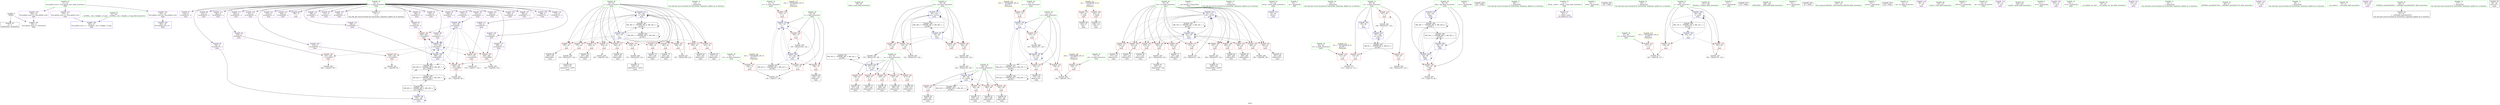 digraph "SVFG" {
	label="SVFG";

	Node0x55f9df7003e0 [shape=record,color=grey,label="{NodeID: 0\nNullPtr}"];
	Node0x55f9df7003e0 -> Node0x55f9df7263c0[style=solid];
	Node0x55f9df7003e0 -> Node0x55f9df72e580[style=solid];
	Node0x55f9df734ac0 [shape=record,color=grey,label="{NodeID: 263\n301 = cmp(300, 96, )\n}"];
	Node0x55f9df72dd00 [shape=record,color=red,label="{NodeID: 180\n297\<--93\n\<--j\nmain\n}"];
	Node0x55f9df72dd00 -> Node0x55f9df727ff0[style=solid];
	Node0x55f9df725100 [shape=record,color=purple,label="{NodeID: 97\n219\<--8\narrayidx43\<--a\nmain\n}"];
	Node0x55f9df700580 [shape=record,color=green,label="{NodeID: 14\n118\<--1\n\<--dummyObj\nCan only get source location for instruction, argument, global var or function.}"];
	Node0x55f9df7289b0 [shape=record,color=blue,label="{NodeID: 194\n79\<--134\nx\<--\nmain\n}"];
	Node0x55f9df7289b0 -> Node0x55f9df72bc80[style=dashed];
	Node0x55f9df7289b0 -> Node0x55f9df72bd50[style=dashed];
	Node0x55f9df7289b0 -> Node0x55f9df72be20[style=dashed];
	Node0x55f9df7289b0 -> Node0x55f9df7289b0[style=dashed];
	Node0x55f9df7289b0 -> Node0x55f9df728cf0[style=dashed];
	Node0x55f9df7289b0 -> Node0x55f9df741eb0[style=dashed];
	Node0x55f9df725c60 [shape=record,color=purple,label="{NodeID: 111\n276\<--8\narrayidx78\<--a\nmain\n}"];
	Node0x55f9df725c60 -> Node0x55f9df72e1e0[style=solid];
	Node0x55f9df724170 [shape=record,color=green,label="{NodeID: 28\n58\<--59\nmain\<--main_field_insensitive\n}"];
	Node0x55f9df7432b0 [shape=record,color=black,label="{NodeID: 291\nMR_30V_2 = PHI(MR_30V_3, MR_30V_1, )\npts\{88 \}\n}"];
	Node0x55f9df7432b0 -> Node0x55f9df729100[style=dashed];
	Node0x55f9df7432b0 -> Node0x55f9df7432b0[style=dashed];
	Node0x55f9df729510 [shape=record,color=blue,label="{NodeID: 208\n251\<--96\narrayidx62\<--\nmain\n}"];
	Node0x55f9df729510 -> Node0x55f9df72dea0[style=dashed];
	Node0x55f9df729510 -> Node0x55f9df72e110[style=dashed];
	Node0x55f9df729510 -> Node0x55f9df72e1e0[style=dashed];
	Node0x55f9df729510 -> Node0x55f9df72e2b0[style=dashed];
	Node0x55f9df729510 -> Node0x55f9df729440[style=dashed];
	Node0x55f9df729510 -> Node0x55f9df7295e0[style=dashed];
	Node0x55f9df729510 -> Node0x55f9df740fb0[style=dashed];
	Node0x55f9df72aff0 [shape=record,color=purple,label="{NodeID: 125\n355\<--31\nllvm.global_ctors_1\<--llvm.global_ctors\nGlob }"];
	Node0x55f9df72aff0 -> Node0x55f9df72e480[style=solid];
	Node0x55f9df724b50 [shape=record,color=green,label="{NodeID: 42\n87\<--88\np\<--p_field_insensitive\nmain\n}"];
	Node0x55f9df724b50 -> Node0x55f9df72c570[style=solid];
	Node0x55f9df724b50 -> Node0x55f9df72c640[style=solid];
	Node0x55f9df724b50 -> Node0x55f9df72c710[style=solid];
	Node0x55f9df724b50 -> Node0x55f9df72c7e0[style=solid];
	Node0x55f9df724b50 -> Node0x55f9df72c8b0[style=solid];
	Node0x55f9df724b50 -> Node0x55f9df729100[style=solid];
	Node0x55f9df72bbb0 [shape=record,color=red,label="{NodeID: 139\n145\<--77\n\<--y2\nmain\n}"];
	Node0x55f9df72bbb0 -> Node0x55f9df7353c0[style=solid];
	Node0x55f9df726790 [shape=record,color=black,label="{NodeID: 56\n100\<--97\ncall\<--\nmain\n}"];
	Node0x55f9df74abf0 [shape=record,color=yellow,style=double,label="{NodeID: 319\n18V_1 = ENCHI(MR_18V_0)\npts\{76 \}\nFun[main]}"];
	Node0x55f9df74abf0 -> Node0x55f9df72bae0[style=dashed];
	Node0x55f9df72c710 [shape=record,color=red,label="{NodeID: 153\n230\<--87\n\<--p\nmain\n}"];
	Node0x55f9df72c710 -> Node0x55f9df727220[style=solid];
	Node0x55f9df7272f0 [shape=record,color=black,label="{NodeID: 70\n234\<--233\nidxprom51\<--\nmain\n}"];
	Node0x55f9df729df0 [shape=record,color=grey,label="{NodeID: 250\n274 = Binary(273, 124, )\n}"];
	Node0x55f9df729df0 -> Node0x55f9df727b10[style=solid];
	Node0x55f9df72d270 [shape=record,color=red,label="{NodeID: 167\n270\<--91\n\<--i23\nmain\n}"];
	Node0x55f9df72d270 -> Node0x55f9df727a40[style=solid];
	Node0x55f9df727e50 [shape=record,color=black,label="{NodeID: 84\n292\<--291\nidxprom88\<--\nmain\n}"];
	Node0x55f9df700d10 [shape=record,color=green,label="{NodeID: 1\n7\<--1\n__dso_handle\<--dummyObj\nGlob }"];
	Node0x55f9df734c40 [shape=record,color=grey,label="{NodeID: 264\n265 = cmp(264, 124, )\n}"];
	Node0x55f9df72ddd0 [shape=record,color=red,label="{NodeID: 181\n306\<--93\n\<--j\nmain\n}"];
	Node0x55f9df72ddd0 -> Node0x55f9df72a270[style=solid];
	Node0x55f9df7251d0 [shape=record,color=purple,label="{NodeID: 98\n223\<--8\narrayidx45\<--a\nmain\n}"];
	Node0x55f9df700650 [shape=record,color=green,label="{NodeID: 15\n119\<--1\n\<--dummyObj\nCan only get source location for instruction, argument, global var or function.}"];
	Node0x55f9df728a80 [shape=record,color=blue,label="{NodeID: 195\n81\<--141\ny\<--\nmain\n}"];
	Node0x55f9df728a80 -> Node0x55f9df72bef0[style=dashed];
	Node0x55f9df728a80 -> Node0x55f9df72bfc0[style=dashed];
	Node0x55f9df728a80 -> Node0x55f9df72c090[style=dashed];
	Node0x55f9df728a80 -> Node0x55f9df728c20[style=dashed];
	Node0x55f9df728a80 -> Node0x55f9df7468b0[style=dashed];
	Node0x55f9df725d30 [shape=record,color=purple,label="{NodeID: 112\n282\<--8\narrayidx82\<--a\nmain\n}"];
	Node0x55f9df724200 [shape=record,color=green,label="{NodeID: 29\n61\<--62\nretval\<--retval_field_insensitive\nmain\n}"];
	Node0x55f9df724200 -> Node0x55f9df72e680[style=solid];
	Node0x55f9df7437b0 [shape=record,color=black,label="{NodeID: 292\nMR_32V_2 = PHI(MR_32V_3, MR_32V_1, )\npts\{90 \}\n}"];
	Node0x55f9df7437b0 -> Node0x55f9df7291d0[style=dashed];
	Node0x55f9df7437b0 -> Node0x55f9df7437b0[style=dashed];
	Node0x55f9df7295e0 [shape=record,color=blue,label="{NodeID: 209\n288\<--124\narrayidx86\<--\nmain\n}"];
	Node0x55f9df7295e0 -> Node0x55f9df72dea0[style=dashed];
	Node0x55f9df7295e0 -> Node0x55f9df72e2b0[style=dashed];
	Node0x55f9df7295e0 -> Node0x55f9df729440[style=dashed];
	Node0x55f9df7295e0 -> Node0x55f9df740fb0[style=dashed];
	Node0x55f9df72b0f0 [shape=record,color=purple,label="{NodeID: 126\n356\<--31\nllvm.global_ctors_2\<--llvm.global_ctors\nGlob }"];
	Node0x55f9df72b0f0 -> Node0x55f9df72e580[style=solid];
	Node0x55f9df724c20 [shape=record,color=green,label="{NodeID: 43\n89\<--90\nq\<--q_field_insensitive\nmain\n}"];
	Node0x55f9df724c20 -> Node0x55f9df72c980[style=solid];
	Node0x55f9df724c20 -> Node0x55f9df72ca50[style=solid];
	Node0x55f9df724c20 -> Node0x55f9df72cb20[style=solid];
	Node0x55f9df724c20 -> Node0x55f9df72cbf0[style=solid];
	Node0x55f9df724c20 -> Node0x55f9df7291d0[style=solid];
	Node0x55f9df72bc80 [shape=record,color=red,label="{NodeID: 140\n137\<--79\n\<--x\nmain\n}"];
	Node0x55f9df72bc80 -> Node0x55f9df735540[style=solid];
	Node0x55f9df726860 [shape=record,color=black,label="{NodeID: 57\n106\<--103\ncall1\<--\nmain\n}"];
	Node0x55f9df74acd0 [shape=record,color=yellow,style=double,label="{NodeID: 320\n20V_1 = ENCHI(MR_20V_0)\npts\{78 \}\nFun[main]}"];
	Node0x55f9df74acd0 -> Node0x55f9df72bbb0[style=dashed];
	Node0x55f9df72c7e0 [shape=record,color=red,label="{NodeID: 154\n254\<--87\n\<--p\nmain\n}"];
	Node0x55f9df72c7e0 -> Node0x55f9df727700[style=solid];
	Node0x55f9df7273c0 [shape=record,color=black,label="{NodeID: 71\n238\<--237\nidxprom54\<--sub53\nmain\n}"];
	Node0x55f9df729f70 [shape=record,color=grey,label="{NodeID: 251\n312 = Binary(311, 124, )\n}"];
	Node0x55f9df729f70 -> Node0x55f9df7307a0[style=solid];
	Node0x55f9df72d340 [shape=record,color=red,label="{NodeID: 168\n283\<--91\n\<--i23\nmain\n}"];
	Node0x55f9df72d340 -> Node0x55f9df727cb0[style=solid];
	Node0x55f9df727f20 [shape=record,color=black,label="{NodeID: 85\n295\<--294\nidxprom90\<--\nmain\n}"];
	Node0x55f9df7002c0 [shape=record,color=green,label="{NodeID: 2\n16\<--1\n.str\<--dummyObj\nGlob }"];
	Node0x55f9df734dc0 [shape=record,color=grey,label="{NodeID: 265\n228 = cmp(227, 96, )\n}"];
	Node0x55f9df72dea0 [shape=record,color=red,label="{NodeID: 182\n206\<--205\n\<--arrayidx35\nmain\n}"];
	Node0x55f9df72dea0 -> Node0x55f9df729440[style=solid];
	Node0x55f9df7252a0 [shape=record,color=purple,label="{NodeID: 99\n226\<--8\narrayidx47\<--a\nmain\n}"];
	Node0x55f9df7252a0 -> Node0x55f9df72df70[style=solid];
	Node0x55f9df700720 [shape=record,color=green,label="{NodeID: 16\n124\<--1\n\<--dummyObj\nCan only get source location for instruction, argument, global var or function.}"];
	Node0x55f9df728b50 [shape=record,color=blue,label="{NodeID: 196\n154\<--124\narrayidx15\<--\nmain\n}"];
	Node0x55f9df728b50 -> Node0x55f9df728b50[style=dashed];
	Node0x55f9df728b50 -> Node0x55f9df746db0[style=dashed];
	Node0x55f9df725e00 [shape=record,color=purple,label="{NodeID: 113\n285\<--8\narrayidx84\<--a\nmain\n}"];
	Node0x55f9df724290 [shape=record,color=green,label="{NodeID: 30\n63\<--64\ncn\<--cn_field_insensitive\nmain\n}"];
	Node0x55f9df724290 -> Node0x55f9df72b390[style=solid];
	Node0x55f9df743cb0 [shape=record,color=black,label="{NodeID: 293\nMR_34V_2 = PHI(MR_34V_3, MR_34V_1, )\npts\{92 \}\n}"];
	Node0x55f9df743cb0 -> Node0x55f9df7292a0[style=dashed];
	Node0x55f9df743cb0 -> Node0x55f9df743cb0[style=dashed];
	Node0x55f9df7296b0 [shape=record,color=blue,label="{NodeID: 210\n83\<--124\nflag\<--\nmain\n}"];
	Node0x55f9df7296b0 -> Node0x55f9df744bb0[style=dashed];
	Node0x55f9df72b1f0 [shape=record,color=red,label="{NodeID: 127\n97\<--20\n\<--stdin\nmain\n}"];
	Node0x55f9df72b1f0 -> Node0x55f9df726790[style=solid];
	Node0x55f9df724cf0 [shape=record,color=green,label="{NodeID: 44\n91\<--92\ni23\<--i23_field_insensitive\nmain\n}"];
	Node0x55f9df724cf0 -> Node0x55f9df72ccc0[style=solid];
	Node0x55f9df724cf0 -> Node0x55f9df72cd90[style=solid];
	Node0x55f9df724cf0 -> Node0x55f9df72ce60[style=solid];
	Node0x55f9df724cf0 -> Node0x55f9df72cf30[style=solid];
	Node0x55f9df724cf0 -> Node0x55f9df72d000[style=solid];
	Node0x55f9df724cf0 -> Node0x55f9df72d0d0[style=solid];
	Node0x55f9df724cf0 -> Node0x55f9df72d1a0[style=solid];
	Node0x55f9df724cf0 -> Node0x55f9df72d270[style=solid];
	Node0x55f9df724cf0 -> Node0x55f9df72d340[style=solid];
	Node0x55f9df724cf0 -> Node0x55f9df72d410[style=solid];
	Node0x55f9df724cf0 -> Node0x55f9df72d4e0[style=solid];
	Node0x55f9df724cf0 -> Node0x55f9df7292a0[style=solid];
	Node0x55f9df724cf0 -> Node0x55f9df7307a0[style=solid];
	Node0x55f9df72bd50 [shape=record,color=red,label="{NodeID: 141\n148\<--79\n\<--x\nmain\n}"];
	Node0x55f9df72bd50 -> Node0x55f9df726930[style=solid];
	Node0x55f9df726930 [shape=record,color=black,label="{NodeID: 58\n149\<--148\nidxprom\<--\nmain\n}"];
	Node0x55f9df72c8b0 [shape=record,color=red,label="{NodeID: 155\n267\<--87\n\<--p\nmain\n}"];
	Node0x55f9df72c8b0 -> Node0x55f9df727970[style=solid];
	Node0x55f9df727490 [shape=record,color=black,label="{NodeID: 72\n244\<--243\nidxprom57\<--\nmain\n}"];
	Node0x55f9df72a0f0 [shape=record,color=grey,label="{NodeID: 252\n258 = Binary(257, 124, )\n}"];
	Node0x55f9df72a0f0 -> Node0x55f9df7277d0[style=solid];
	Node0x55f9df72d410 [shape=record,color=red,label="{NodeID: 169\n294\<--91\n\<--i23\nmain\n}"];
	Node0x55f9df72d410 -> Node0x55f9df727f20[style=solid];
	Node0x55f9df727ff0 [shape=record,color=black,label="{NodeID: 86\n298\<--297\nidxprom92\<--\nmain\n}"];
	Node0x55f9df704480 [shape=record,color=green,label="{NodeID: 3\n18\<--1\n.str.1\<--dummyObj\nGlob }"];
	Node0x55f9df759a20 [shape=record,color=black,label="{NodeID: 349\n323 = PHI()\n}"];
	Node0x55f9df734f40 [shape=record,color=grey,label="{NodeID: 266\n189 = cmp(188, 190, )\n}"];
	Node0x55f9df72df70 [shape=record,color=red,label="{NodeID: 183\n227\<--226\n\<--arrayidx47\nmain\n}"];
	Node0x55f9df72df70 -> Node0x55f9df734dc0[style=solid];
	Node0x55f9df725370 [shape=record,color=purple,label="{NodeID: 100\n232\<--8\narrayidx50\<--a\nmain\n}"];
	Node0x55f9df7007f0 [shape=record,color=green,label="{NodeID: 17\n180\<--1\n\<--dummyObj\nCan only get source location for instruction, argument, global var or function.}"];
	Node0x55f9df728c20 [shape=record,color=blue,label="{NodeID: 197\n81\<--158\ny\<--inc\nmain\n}"];
	Node0x55f9df728c20 -> Node0x55f9df72bef0[style=dashed];
	Node0x55f9df728c20 -> Node0x55f9df72bfc0[style=dashed];
	Node0x55f9df728c20 -> Node0x55f9df72c090[style=dashed];
	Node0x55f9df728c20 -> Node0x55f9df728c20[style=dashed];
	Node0x55f9df728c20 -> Node0x55f9df7468b0[style=dashed];
	Node0x55f9df725ed0 [shape=record,color=purple,label="{NodeID: 114\n288\<--8\narrayidx86\<--a\nmain\n}"];
	Node0x55f9df725ed0 -> Node0x55f9df7295e0[style=solid];
	Node0x55f9df724320 [shape=record,color=green,label="{NodeID: 31\n65\<--66\nci\<--ci_field_insensitive\nmain\n}"];
	Node0x55f9df724320 -> Node0x55f9df72b460[style=solid];
	Node0x55f9df724320 -> Node0x55f9df72b530[style=solid];
	Node0x55f9df724320 -> Node0x55f9df72b600[style=solid];
	Node0x55f9df724320 -> Node0x55f9df728810[style=solid];
	Node0x55f9df724320 -> Node0x55f9df730940[style=solid];
	Node0x55f9df7441b0 [shape=record,color=black,label="{NodeID: 294\nMR_36V_2 = PHI(MR_36V_3, MR_36V_1, )\npts\{94 \}\n}"];
	Node0x55f9df7441b0 -> Node0x55f9df740ab0[style=dashed];
	Node0x55f9df7441b0 -> Node0x55f9df7441b0[style=dashed];
	Node0x55f9df729780 [shape=record,color=blue,label="{NodeID: 211\n93\<--307\nj\<--inc98\nmain\n}"];
	Node0x55f9df729780 -> Node0x55f9df72d5b0[style=dashed];
	Node0x55f9df729780 -> Node0x55f9df72d680[style=dashed];
	Node0x55f9df729780 -> Node0x55f9df72d750[style=dashed];
	Node0x55f9df729780 -> Node0x55f9df72d820[style=dashed];
	Node0x55f9df729780 -> Node0x55f9df72d8f0[style=dashed];
	Node0x55f9df729780 -> Node0x55f9df72d9c0[style=dashed];
	Node0x55f9df729780 -> Node0x55f9df72da90[style=dashed];
	Node0x55f9df729780 -> Node0x55f9df72db60[style=dashed];
	Node0x55f9df729780 -> Node0x55f9df72dc30[style=dashed];
	Node0x55f9df729780 -> Node0x55f9df72dd00[style=dashed];
	Node0x55f9df729780 -> Node0x55f9df72ddd0[style=dashed];
	Node0x55f9df729780 -> Node0x55f9df729780[style=dashed];
	Node0x55f9df729780 -> Node0x55f9df740ab0[style=dashed];
	Node0x55f9df72b2c0 [shape=record,color=red,label="{NodeID: 128\n103\<--25\n\<--stdout\nmain\n}"];
	Node0x55f9df72b2c0 -> Node0x55f9df726860[style=solid];
	Node0x55f9df724dc0 [shape=record,color=green,label="{NodeID: 45\n93\<--94\nj\<--j_field_insensitive\nmain\n}"];
	Node0x55f9df724dc0 -> Node0x55f9df72d5b0[style=solid];
	Node0x55f9df724dc0 -> Node0x55f9df72d680[style=solid];
	Node0x55f9df724dc0 -> Node0x55f9df72d750[style=solid];
	Node0x55f9df724dc0 -> Node0x55f9df72d820[style=solid];
	Node0x55f9df724dc0 -> Node0x55f9df72d8f0[style=solid];
	Node0x55f9df724dc0 -> Node0x55f9df72d9c0[style=solid];
	Node0x55f9df724dc0 -> Node0x55f9df72da90[style=solid];
	Node0x55f9df724dc0 -> Node0x55f9df72db60[style=solid];
	Node0x55f9df724dc0 -> Node0x55f9df72dc30[style=solid];
	Node0x55f9df724dc0 -> Node0x55f9df72dd00[style=solid];
	Node0x55f9df724dc0 -> Node0x55f9df72ddd0[style=solid];
	Node0x55f9df724dc0 -> Node0x55f9df729370[style=solid];
	Node0x55f9df724dc0 -> Node0x55f9df729780[style=solid];
	Node0x55f9df72be20 [shape=record,color=red,label="{NodeID: 142\n162\<--79\n\<--x\nmain\n}"];
	Node0x55f9df72be20 -> Node0x55f9df7344c0[style=solid];
	Node0x55f9df726a00 [shape=record,color=black,label="{NodeID: 59\n153\<--152\nidxprom14\<--\nmain\n}"];
	Node0x55f9df72c980 [shape=record,color=red,label="{NodeID: 156\n207\<--89\n\<--q\nmain\n}"];
	Node0x55f9df72c980 -> Node0x55f9df726d40[style=solid];
	Node0x55f9df727560 [shape=record,color=black,label="{NodeID: 73\n247\<--246\nidxprom59\<--\nmain\n}"];
	Node0x55f9df72a270 [shape=record,color=grey,label="{NodeID: 253\n307 = Binary(306, 124, )\n}"];
	Node0x55f9df72a270 -> Node0x55f9df729780[style=solid];
	Node0x55f9df72d4e0 [shape=record,color=red,label="{NodeID: 170\n311\<--91\n\<--i23\nmain\n}"];
	Node0x55f9df72d4e0 -> Node0x55f9df729f70[style=solid];
	Node0x55f9df7280c0 [shape=record,color=purple,label="{NodeID: 87\n42\<--4\n\<--_ZStL8__ioinit\n__cxx_global_var_init\n}"];
	Node0x55f9df7045d0 [shape=record,color=green,label="{NodeID: 4\n20\<--1\nstdin\<--dummyObj\nGlob }"];
	Node0x55f9df75a5c0 [shape=record,color=black,label="{NodeID: 350\n107 = PHI()\n}"];
	Node0x55f9df7350c0 [shape=record,color=grey,label="{NodeID: 267\n175 = cmp(174, 96, )\n}"];
	Node0x55f9df72e040 [shape=record,color=red,label="{NodeID: 184\n240\<--239\n\<--arrayidx55\nmain\n}"];
	Node0x55f9df72e040 -> Node0x55f9df734940[style=solid];
	Node0x55f9df725440 [shape=record,color=purple,label="{NodeID: 101\n235\<--8\narrayidx52\<--a\nmain\n}"];
	Node0x55f9df704d70 [shape=record,color=green,label="{NodeID: 18\n190\<--1\n\<--dummyObj\nCan only get source location for instruction, argument, global var or function.}"];
	Node0x55f9df728cf0 [shape=record,color=blue,label="{NodeID: 198\n79\<--163\nx\<--inc17\nmain\n}"];
	Node0x55f9df728cf0 -> Node0x55f9df72bc80[style=dashed];
	Node0x55f9df728cf0 -> Node0x55f9df72bd50[style=dashed];
	Node0x55f9df728cf0 -> Node0x55f9df72be20[style=dashed];
	Node0x55f9df728cf0 -> Node0x55f9df7289b0[style=dashed];
	Node0x55f9df728cf0 -> Node0x55f9df728cf0[style=dashed];
	Node0x55f9df728cf0 -> Node0x55f9df741eb0[style=dashed];
	Node0x55f9df725fa0 [shape=record,color=purple,label="{NodeID: 115\n293\<--8\narrayidx89\<--a\nmain\n}"];
	Node0x55f9df7243b0 [shape=record,color=green,label="{NodeID: 32\n67\<--68\nm\<--m_field_insensitive\nmain\n}"];
	Node0x55f9df7243b0 -> Node0x55f9df72b6d0[style=solid];
	Node0x55f9df7446b0 [shape=record,color=black,label="{NodeID: 295\nMR_38V_2 = PHI(MR_38V_7, MR_38V_1, )\npts\{110000 \}\n}"];
	Node0x55f9df7446b0 -> Node0x55f9df740fb0[style=dashed];
	Node0x55f9df7446b0 -> Node0x55f9df7446b0[style=dashed];
	Node0x55f9df7446b0 -> Node0x55f9df746db0[style=dashed];
	Node0x55f9df7307a0 [shape=record,color=blue,label="{NodeID: 212\n91\<--312\ni23\<--inc101\nmain\n}"];
	Node0x55f9df7307a0 -> Node0x55f9df72ccc0[style=dashed];
	Node0x55f9df7307a0 -> Node0x55f9df72cd90[style=dashed];
	Node0x55f9df7307a0 -> Node0x55f9df72ce60[style=dashed];
	Node0x55f9df7307a0 -> Node0x55f9df72cf30[style=dashed];
	Node0x55f9df7307a0 -> Node0x55f9df72d000[style=dashed];
	Node0x55f9df7307a0 -> Node0x55f9df72d0d0[style=dashed];
	Node0x55f9df7307a0 -> Node0x55f9df72d1a0[style=dashed];
	Node0x55f9df7307a0 -> Node0x55f9df72d270[style=dashed];
	Node0x55f9df7307a0 -> Node0x55f9df72d340[style=dashed];
	Node0x55f9df7307a0 -> Node0x55f9df72d410[style=dashed];
	Node0x55f9df7307a0 -> Node0x55f9df72d4e0[style=dashed];
	Node0x55f9df7307a0 -> Node0x55f9df7292a0[style=dashed];
	Node0x55f9df7307a0 -> Node0x55f9df7307a0[style=dashed];
	Node0x55f9df7307a0 -> Node0x55f9df743cb0[style=dashed];
	Node0x55f9df72b390 [shape=record,color=red,label="{NodeID: 129\n113\<--63\n\<--cn\nmain\n}"];
	Node0x55f9df72b390 -> Node0x55f9df735840[style=solid];
	Node0x55f9df724e90 [shape=record,color=green,label="{NodeID: 46\n101\<--102\nfreopen\<--freopen_field_insensitive\n}"];
	Node0x55f9df72bef0 [shape=record,color=red,label="{NodeID: 143\n144\<--81\n\<--y\nmain\n}"];
	Node0x55f9df72bef0 -> Node0x55f9df7353c0[style=solid];
	Node0x55f9df726ad0 [shape=record,color=black,label="{NodeID: 60\n198\<--197\nidxprom30\<--\nmain\n}"];
	Node0x55f9df72ca50 [shape=record,color=red,label="{NodeID: 157\n243\<--89\n\<--q\nmain\n}"];
	Node0x55f9df72ca50 -> Node0x55f9df727490[style=solid];
	Node0x55f9df727630 [shape=record,color=black,label="{NodeID: 74\n250\<--249\nidxprom61\<--\nmain\n}"];
	Node0x55f9df72a3f0 [shape=record,color=grey,label="{NodeID: 254\n221 = Binary(220, 124, )\n}"];
	Node0x55f9df72a3f0 -> Node0x55f9df727080[style=solid];
	Node0x55f9df72d5b0 [shape=record,color=red,label="{NodeID: 171\n194\<--93\n\<--j\nmain\n}"];
	Node0x55f9df72d5b0 -> Node0x55f9df735240[style=solid];
	Node0x55f9df728190 [shape=record,color=purple,label="{NodeID: 88\n150\<--8\n\<--a\nmain\n}"];
	Node0x55f9df704660 [shape=record,color=green,label="{NodeID: 5\n21\<--1\n.str.2\<--dummyObj\nGlob }"];
	Node0x55f9df75a6c0 [shape=record,color=black,label="{NodeID: 351\n131 = PHI()\n}"];
	Node0x55f9df735240 [shape=record,color=grey,label="{NodeID: 268\n195 = cmp(194, 190, )\n}"];
	Node0x55f9df72e110 [shape=record,color=red,label="{NodeID: 185\n264\<--263\n\<--arrayidx69\nmain\n}"];
	Node0x55f9df72e110 -> Node0x55f9df734c40[style=solid];
	Node0x55f9df725510 [shape=record,color=purple,label="{NodeID: 102\n239\<--8\narrayidx55\<--a\nmain\n}"];
	Node0x55f9df725510 -> Node0x55f9df72e040[style=solid];
	Node0x55f9df704e40 [shape=record,color=green,label="{NodeID: 19\n4\<--6\n_ZStL8__ioinit\<--_ZStL8__ioinit_field_insensitive\nGlob }"];
	Node0x55f9df704e40 -> Node0x55f9df7280c0[style=solid];
	Node0x55f9df728dc0 [shape=record,color=blue,label="{NodeID: 199\n69\<--168\ni\<--inc20\nmain\n}"];
	Node0x55f9df728dc0 -> Node0x55f9df72b7a0[style=dashed];
	Node0x55f9df728dc0 -> Node0x55f9df72b870[style=dashed];
	Node0x55f9df728dc0 -> Node0x55f9df728dc0[style=dashed];
	Node0x55f9df728dc0 -> Node0x55f9df7419b0[style=dashed];
	Node0x55f9df72a870 [shape=record,color=purple,label="{NodeID: 116\n296\<--8\narrayidx91\<--a\nmain\n}"];
	Node0x55f9df724440 [shape=record,color=green,label="{NodeID: 33\n69\<--70\ni\<--i_field_insensitive\nmain\n}"];
	Node0x55f9df724440 -> Node0x55f9df72b7a0[style=solid];
	Node0x55f9df724440 -> Node0x55f9df72b870[style=solid];
	Node0x55f9df724440 -> Node0x55f9df7288e0[style=solid];
	Node0x55f9df724440 -> Node0x55f9df728dc0[style=solid];
	Node0x55f9df744bb0 [shape=record,color=black,label="{NodeID: 296\nMR_26V_7 = PHI(MR_26V_9, MR_26V_6, )\npts\{84 \}\n}"];
	Node0x55f9df744bb0 -> Node0x55f9df72c160[style=dashed];
	Node0x55f9df744bb0 -> Node0x55f9df729030[style=dashed];
	Node0x55f9df744bb0 -> Node0x55f9df7296b0[style=dashed];
	Node0x55f9df744bb0 -> Node0x55f9df7428b0[style=dashed];
	Node0x55f9df744bb0 -> Node0x55f9df744bb0[style=dashed];
	Node0x55f9df730870 [shape=record,color=blue,label="{NodeID: 213\n85\<--316\nans\<--inc103\nmain\n}"];
	Node0x55f9df730870 -> Node0x55f9df72c230[style=dashed];
	Node0x55f9df730870 -> Node0x55f9df72c300[style=dashed];
	Node0x55f9df730870 -> Node0x55f9df72c3d0[style=dashed];
	Node0x55f9df730870 -> Node0x55f9df72c4a0[style=dashed];
	Node0x55f9df730870 -> Node0x55f9df730870[style=dashed];
	Node0x55f9df730870 -> Node0x55f9df742db0[style=dashed];
	Node0x55f9df72b460 [shape=record,color=red,label="{NodeID: 130\n112\<--65\n\<--ci\nmain\n}"];
	Node0x55f9df72b460 -> Node0x55f9df735840[style=solid];
	Node0x55f9df724f60 [shape=record,color=green,label="{NodeID: 47\n108\<--109\n_ZNSirsERi\<--_ZNSirsERi_field_insensitive\n}"];
	Node0x55f9df72bfc0 [shape=record,color=red,label="{NodeID: 144\n152\<--81\n\<--y\nmain\n}"];
	Node0x55f9df72bfc0 -> Node0x55f9df726a00[style=solid];
	Node0x55f9df726ba0 [shape=record,color=black,label="{NodeID: 61\n201\<--200\nidxprom32\<--\nmain\n}"];
	Node0x55f9df72cb20 [shape=record,color=red,label="{NodeID: 158\n280\<--89\n\<--q\nmain\n}"];
	Node0x55f9df72cb20 -> Node0x55f9df727be0[style=solid];
	Node0x55f9df727700 [shape=record,color=black,label="{NodeID: 75\n255\<--254\nidxprom63\<--\nmain\n}"];
	Node0x55f9df72a570 [shape=record,color=grey,label="{NodeID: 255\n179 = Binary(178, 180, )\n}"];
	Node0x55f9df72a570 -> Node0x55f9df729100[style=solid];
	Node0x55f9df72d680 [shape=record,color=red,label="{NodeID: 172\n203\<--93\n\<--j\nmain\n}"];
	Node0x55f9df72d680 -> Node0x55f9df726c70[style=solid];
	Node0x55f9df728260 [shape=record,color=purple,label="{NodeID: 89\n151\<--8\narrayidx\<--a\nmain\n}"];
	Node0x55f9df704240 [shape=record,color=green,label="{NodeID: 6\n23\<--1\n.str.3\<--dummyObj\nGlob }"];
	Node0x55f9df75a7c0 [shape=record,color=black,label="{NodeID: 352\n43 = PHI()\n}"];
	Node0x55f9df7353c0 [shape=record,color=grey,label="{NodeID: 269\n146 = cmp(144, 145, )\n}"];
	Node0x55f9df72e1e0 [shape=record,color=red,label="{NodeID: 186\n277\<--276\n\<--arrayidx78\nmain\n}"];
	Node0x55f9df72e1e0 -> Node0x55f9df7356c0[style=solid];
	Node0x55f9df7255e0 [shape=record,color=purple,label="{NodeID: 103\n245\<--8\narrayidx58\<--a\nmain\n}"];
	Node0x55f9df704f10 [shape=record,color=green,label="{NodeID: 20\n8\<--11\na\<--a_field_insensitive\nGlob }"];
	Node0x55f9df704f10 -> Node0x55f9df7264c0[style=solid];
	Node0x55f9df704f10 -> Node0x55f9df728190[style=solid];
	Node0x55f9df704f10 -> Node0x55f9df728260[style=solid];
	Node0x55f9df704f10 -> Node0x55f9df728330[style=solid];
	Node0x55f9df704f10 -> Node0x55f9df728400[style=solid];
	Node0x55f9df704f10 -> Node0x55f9df7284d0[style=solid];
	Node0x55f9df704f10 -> Node0x55f9df7285a0[style=solid];
	Node0x55f9df704f10 -> Node0x55f9df728670[style=solid];
	Node0x55f9df704f10 -> Node0x55f9df728740[style=solid];
	Node0x55f9df704f10 -> Node0x55f9df725030[style=solid];
	Node0x55f9df704f10 -> Node0x55f9df725100[style=solid];
	Node0x55f9df704f10 -> Node0x55f9df7251d0[style=solid];
	Node0x55f9df704f10 -> Node0x55f9df7252a0[style=solid];
	Node0x55f9df704f10 -> Node0x55f9df725370[style=solid];
	Node0x55f9df704f10 -> Node0x55f9df725440[style=solid];
	Node0x55f9df704f10 -> Node0x55f9df725510[style=solid];
	Node0x55f9df704f10 -> Node0x55f9df7255e0[style=solid];
	Node0x55f9df704f10 -> Node0x55f9df7256b0[style=solid];
	Node0x55f9df704f10 -> Node0x55f9df725780[style=solid];
	Node0x55f9df704f10 -> Node0x55f9df725850[style=solid];
	Node0x55f9df704f10 -> Node0x55f9df725920[style=solid];
	Node0x55f9df704f10 -> Node0x55f9df7259f0[style=solid];
	Node0x55f9df704f10 -> Node0x55f9df725ac0[style=solid];
	Node0x55f9df704f10 -> Node0x55f9df725b90[style=solid];
	Node0x55f9df704f10 -> Node0x55f9df725c60[style=solid];
	Node0x55f9df704f10 -> Node0x55f9df725d30[style=solid];
	Node0x55f9df704f10 -> Node0x55f9df725e00[style=solid];
	Node0x55f9df704f10 -> Node0x55f9df725ed0[style=solid];
	Node0x55f9df704f10 -> Node0x55f9df725fa0[style=solid];
	Node0x55f9df704f10 -> Node0x55f9df72a870[style=solid];
	Node0x55f9df704f10 -> Node0x55f9df72a940[style=solid];
	Node0x55f9df740ab0 [shape=record,color=black,label="{NodeID: 283\nMR_36V_4 = PHI(MR_36V_6, MR_36V_3, )\npts\{94 \}\n}"];
	Node0x55f9df740ab0 -> Node0x55f9df729370[style=dashed];
	Node0x55f9df740ab0 -> Node0x55f9df740ab0[style=dashed];
	Node0x55f9df740ab0 -> Node0x55f9df7441b0[style=dashed];
	Node0x55f9df728e90 [shape=record,color=blue,label="{NodeID: 200\n83\<--124\nflag\<--\nmain\n}"];
	Node0x55f9df728e90 -> Node0x55f9df72c160[style=dashed];
	Node0x55f9df728e90 -> Node0x55f9df729030[style=dashed];
	Node0x55f9df728e90 -> Node0x55f9df7428b0[style=dashed];
	Node0x55f9df72a940 [shape=record,color=purple,label="{NodeID: 117\n299\<--8\narrayidx93\<--a\nmain\n}"];
	Node0x55f9df72a940 -> Node0x55f9df72e2b0[style=solid];
	Node0x55f9df7244d0 [shape=record,color=green,label="{NodeID: 34\n71\<--72\nx1\<--x1_field_insensitive\nmain\n}"];
	Node0x55f9df7244d0 -> Node0x55f9df72b940[style=solid];
	Node0x55f9df730940 [shape=record,color=blue,label="{NodeID: 214\n65\<--328\nci\<--inc107\nmain\n}"];
	Node0x55f9df730940 -> Node0x55f9df7414b0[style=dashed];
	Node0x55f9df72b530 [shape=record,color=red,label="{NodeID: 131\n319\<--65\n\<--ci\nmain\n}"];
	Node0x55f9df72b530 -> Node0x55f9df72a6f0[style=solid];
	Node0x55f9df726050 [shape=record,color=green,label="{NodeID: 48\n120\<--121\nllvm.memset.p0i8.i64\<--llvm.memset.p0i8.i64_field_insensitive\n}"];
	Node0x55f9df749ab0 [shape=record,color=yellow,style=double,label="{NodeID: 311\n2V_1 = ENCHI(MR_2V_0)\npts\{1 \}\nFun[main]}"];
	Node0x55f9df749ab0 -> Node0x55f9df72b1f0[style=dashed];
	Node0x55f9df749ab0 -> Node0x55f9df72b2c0[style=dashed];
	Node0x55f9df72c090 [shape=record,color=red,label="{NodeID: 145\n157\<--81\n\<--y\nmain\n}"];
	Node0x55f9df72c090 -> Node0x55f9df734640[style=solid];
	Node0x55f9df726c70 [shape=record,color=black,label="{NodeID: 62\n204\<--203\nidxprom34\<--\nmain\n}"];
	Node0x55f9df72cbf0 [shape=record,color=red,label="{NodeID: 159\n291\<--89\n\<--q\nmain\n}"];
	Node0x55f9df72cbf0 -> Node0x55f9df727e50[style=solid];
	Node0x55f9df7277d0 [shape=record,color=black,label="{NodeID: 76\n259\<--258\nidxprom66\<--sub65\nmain\n}"];
	Node0x55f9df72a6f0 [shape=record,color=grey,label="{NodeID: 256\n320 = Binary(319, 124, )\n}"];
	Node0x55f9df72d750 [shape=record,color=red,label="{NodeID: 173\n213\<--93\n\<--j\nmain\n}"];
	Node0x55f9df72d750 -> Node0x55f9df726ee0[style=solid];
	Node0x55f9df728330 [shape=record,color=purple,label="{NodeID: 90\n154\<--8\narrayidx15\<--a\nmain\n}"];
	Node0x55f9df728330 -> Node0x55f9df728b50[style=solid];
	Node0x55f9df7042d0 [shape=record,color=green,label="{NodeID: 7\n25\<--1\nstdout\<--dummyObj\nGlob }"];
	Node0x55f9df75a8c0 [shape=record,color=black,label="{NodeID: 353\n122 = PHI()\n}"];
	Node0x55f9df735540 [shape=record,color=grey,label="{NodeID: 270\n139 = cmp(137, 138, )\n}"];
	Node0x55f9df72e2b0 [shape=record,color=red,label="{NodeID: 187\n300\<--299\n\<--arrayidx93\nmain\n}"];
	Node0x55f9df72e2b0 -> Node0x55f9df734ac0[style=solid];
	Node0x55f9df7256b0 [shape=record,color=purple,label="{NodeID: 104\n248\<--8\narrayidx60\<--a\nmain\n}"];
	Node0x55f9df704fe0 [shape=record,color=green,label="{NodeID: 21\n12\<--13\ndx\<--dx_field_insensitive\nGlob }"];
	Node0x55f9df740fb0 [shape=record,color=black,label="{NodeID: 284\nMR_38V_8 = PHI(MR_38V_9, MR_38V_7, )\npts\{110000 \}\n}"];
	Node0x55f9df740fb0 -> Node0x55f9df72dea0[style=dashed];
	Node0x55f9df740fb0 -> Node0x55f9df729440[style=dashed];
	Node0x55f9df740fb0 -> Node0x55f9df740fb0[style=dashed];
	Node0x55f9df740fb0 -> Node0x55f9df7446b0[style=dashed];
	Node0x55f9df728f60 [shape=record,color=blue,label="{NodeID: 201\n85\<--96\nans\<--\nmain\n}"];
	Node0x55f9df728f60 -> Node0x55f9df72c230[style=dashed];
	Node0x55f9df728f60 -> Node0x55f9df72c300[style=dashed];
	Node0x55f9df728f60 -> Node0x55f9df72c3d0[style=dashed];
	Node0x55f9df728f60 -> Node0x55f9df72c4a0[style=dashed];
	Node0x55f9df728f60 -> Node0x55f9df730870[style=dashed];
	Node0x55f9df728f60 -> Node0x55f9df742db0[style=dashed];
	Node0x55f9df72aa10 [shape=record,color=purple,label="{NodeID: 118\n98\<--16\n\<--.str\nmain\n}"];
	Node0x55f9df7245a0 [shape=record,color=green,label="{NodeID: 35\n73\<--74\nx2\<--x2_field_insensitive\nmain\n}"];
	Node0x55f9df7245a0 -> Node0x55f9df72ba10[style=solid];
	Node0x55f9df72b600 [shape=record,color=red,label="{NodeID: 132\n327\<--65\n\<--ci\nmain\n}"];
	Node0x55f9df72b600 -> Node0x55f9df7347c0[style=solid];
	Node0x55f9df726120 [shape=record,color=green,label="{NodeID: 49\n132\<--133\nscanf\<--scanf_field_insensitive\n}"];
	Node0x55f9df72c160 [shape=record,color=red,label="{NodeID: 146\n174\<--83\n\<--flag\nmain\n}"];
	Node0x55f9df72c160 -> Node0x55f9df7350c0[style=solid];
	Node0x55f9df726d40 [shape=record,color=black,label="{NodeID: 63\n208\<--207\nidxprom36\<--\nmain\n}"];
	Node0x55f9df72ccc0 [shape=record,color=red,label="{NodeID: 160\n188\<--91\n\<--i23\nmain\n}"];
	Node0x55f9df72ccc0 -> Node0x55f9df734f40[style=solid];
	Node0x55f9df7278a0 [shape=record,color=black,label="{NodeID: 77\n262\<--261\nidxprom68\<--\nmain\n}"];
	Node0x55f9df7341c0 [shape=record,color=grey,label="{NodeID: 257\n184 = Binary(183, 180, )\n}"];
	Node0x55f9df7341c0 -> Node0x55f9df7291d0[style=solid];
	Node0x55f9df72d820 [shape=record,color=red,label="{NodeID: 174\n224\<--93\n\<--j\nmain\n}"];
	Node0x55f9df72d820 -> Node0x55f9df727150[style=solid];
	Node0x55f9df728400 [shape=record,color=purple,label="{NodeID: 91\n199\<--8\narrayidx31\<--a\nmain\n}"];
	Node0x55f9df7047b0 [shape=record,color=green,label="{NodeID: 8\n26\<--1\n_ZSt3cin\<--dummyObj\nGlob }"];
	Node0x55f9df7356c0 [shape=record,color=grey,label="{NodeID: 271\n278 = cmp(277, 124, )\n}"];
	Node0x55f9df72e380 [shape=record,color=blue,label="{NodeID: 188\n354\<--32\nllvm.global_ctors_0\<--\nGlob }"];
	Node0x55f9df725780 [shape=record,color=purple,label="{NodeID: 105\n251\<--8\narrayidx62\<--a\nmain\n}"];
	Node0x55f9df725780 -> Node0x55f9df729510[style=solid];
	Node0x55f9df7050b0 [shape=record,color=green,label="{NodeID: 22\n14\<--15\ndy\<--dy_field_insensitive\nGlob }"];
	Node0x55f9df7414b0 [shape=record,color=black,label="{NodeID: 285\nMR_8V_3 = PHI(MR_8V_4, MR_8V_2, )\npts\{66 \}\n}"];
	Node0x55f9df7414b0 -> Node0x55f9df72b460[style=dashed];
	Node0x55f9df7414b0 -> Node0x55f9df72b530[style=dashed];
	Node0x55f9df7414b0 -> Node0x55f9df72b600[style=dashed];
	Node0x55f9df7414b0 -> Node0x55f9df730940[style=dashed];
	Node0x55f9df729030 [shape=record,color=blue,label="{NodeID: 202\n83\<--96\nflag\<--\nmain\n}"];
	Node0x55f9df729030 -> Node0x55f9df72c160[style=dashed];
	Node0x55f9df729030 -> Node0x55f9df729030[style=dashed];
	Node0x55f9df729030 -> Node0x55f9df7428b0[style=dashed];
	Node0x55f9df729030 -> Node0x55f9df744bb0[style=dashed];
	Node0x55f9df72aae0 [shape=record,color=purple,label="{NodeID: 119\n99\<--18\n\<--.str.1\nmain\n}"];
	Node0x55f9df724670 [shape=record,color=green,label="{NodeID: 36\n75\<--76\ny1\<--y1_field_insensitive\nmain\n}"];
	Node0x55f9df724670 -> Node0x55f9df72bae0[style=solid];
	Node0x55f9df72b6d0 [shape=record,color=red,label="{NodeID: 133\n127\<--67\n\<--m\nmain\n}"];
	Node0x55f9df72b6d0 -> Node0x55f9df7359c0[style=solid];
	Node0x55f9df7261f0 [shape=record,color=green,label="{NodeID: 50\n324\<--325\nprintf\<--printf_field_insensitive\n}"];
	Node0x55f9df74a6b0 [shape=record,color=yellow,style=double,label="{NodeID: 313\n6V_1 = ENCHI(MR_6V_0)\npts\{64 \}\nFun[main]}"];
	Node0x55f9df74a6b0 -> Node0x55f9df72b390[style=dashed];
	Node0x55f9df72c230 [shape=record,color=red,label="{NodeID: 147\n178\<--85\n\<--ans\nmain\n}"];
	Node0x55f9df72c230 -> Node0x55f9df72a570[style=solid];
	Node0x55f9df726e10 [shape=record,color=black,label="{NodeID: 64\n211\<--210\nidxprom38\<--\nmain\n}"];
	Node0x55f9df72cd90 [shape=record,color=red,label="{NodeID: 161\n200\<--91\n\<--i23\nmain\n}"];
	Node0x55f9df72cd90 -> Node0x55f9df726ba0[style=solid];
	Node0x55f9df727970 [shape=record,color=black,label="{NodeID: 78\n268\<--267\nidxprom72\<--\nmain\n}"];
	Node0x55f9df734340 [shape=record,color=grey,label="{NodeID: 258\n183 = Binary(182, 124, )\n}"];
	Node0x55f9df734340 -> Node0x55f9df7341c0[style=solid];
	Node0x55f9df72d8f0 [shape=record,color=red,label="{NodeID: 175\n236\<--93\n\<--j\nmain\n}"];
	Node0x55f9df72d8f0 -> Node0x55f9df729af0[style=solid];
	Node0x55f9df7284d0 [shape=record,color=purple,label="{NodeID: 92\n202\<--8\narrayidx33\<--a\nmain\n}"];
	Node0x55f9df704840 [shape=record,color=green,label="{NodeID: 9\n27\<--1\n.str.4\<--dummyObj\nGlob }"];
	Node0x55f9df735840 [shape=record,color=grey,label="{NodeID: 272\n114 = cmp(112, 113, )\n}"];
	Node0x55f9df72e480 [shape=record,color=blue,label="{NodeID: 189\n355\<--33\nllvm.global_ctors_1\<--_GLOBAL__sub_I_TangKy_2_0.cpp\nGlob }"];
	Node0x55f9df725850 [shape=record,color=purple,label="{NodeID: 106\n256\<--8\narrayidx64\<--a\nmain\n}"];
	Node0x55f9df705180 [shape=record,color=green,label="{NodeID: 23\n31\<--35\nllvm.global_ctors\<--llvm.global_ctors_field_insensitive\nGlob }"];
	Node0x55f9df705180 -> Node0x55f9df72aef0[style=solid];
	Node0x55f9df705180 -> Node0x55f9df72aff0[style=solid];
	Node0x55f9df705180 -> Node0x55f9df72b0f0[style=solid];
	Node0x55f9df7419b0 [shape=record,color=black,label="{NodeID: 286\nMR_12V_2 = PHI(MR_12V_4, MR_12V_1, )\npts\{70 \}\n}"];
	Node0x55f9df7419b0 -> Node0x55f9df7288e0[style=dashed];
	Node0x55f9df729100 [shape=record,color=blue,label="{NodeID: 203\n87\<--179\np\<--rem\nmain\n}"];
	Node0x55f9df729100 -> Node0x55f9df72c570[style=dashed];
	Node0x55f9df729100 -> Node0x55f9df72c640[style=dashed];
	Node0x55f9df729100 -> Node0x55f9df72c710[style=dashed];
	Node0x55f9df729100 -> Node0x55f9df72c7e0[style=dashed];
	Node0x55f9df729100 -> Node0x55f9df72c8b0[style=dashed];
	Node0x55f9df729100 -> Node0x55f9df729100[style=dashed];
	Node0x55f9df729100 -> Node0x55f9df7432b0[style=dashed];
	Node0x55f9df72abb0 [shape=record,color=purple,label="{NodeID: 120\n104\<--21\n\<--.str.2\nmain\n}"];
	Node0x55f9df724740 [shape=record,color=green,label="{NodeID: 37\n77\<--78\ny2\<--y2_field_insensitive\nmain\n}"];
	Node0x55f9df724740 -> Node0x55f9df72bbb0[style=solid];
	Node0x55f9df72b7a0 [shape=record,color=red,label="{NodeID: 134\n126\<--69\n\<--i\nmain\n}"];
	Node0x55f9df72b7a0 -> Node0x55f9df7359c0[style=solid];
	Node0x55f9df7262c0 [shape=record,color=green,label="{NodeID: 51\n33\<--350\n_GLOBAL__sub_I_TangKy_2_0.cpp\<--_GLOBAL__sub_I_TangKy_2_0.cpp_field_insensitive\n}"];
	Node0x55f9df7262c0 -> Node0x55f9df72e480[style=solid];
	Node0x55f9df72c300 [shape=record,color=red,label="{NodeID: 148\n182\<--85\n\<--ans\nmain\n}"];
	Node0x55f9df72c300 -> Node0x55f9df734340[style=solid];
	Node0x55f9df726ee0 [shape=record,color=black,label="{NodeID: 65\n214\<--213\nidxprom40\<--\nmain\n}"];
	Node0x55f9df72ce60 [shape=record,color=red,label="{NodeID: 162\n210\<--91\n\<--i23\nmain\n}"];
	Node0x55f9df72ce60 -> Node0x55f9df726e10[style=solid];
	Node0x55f9df727a40 [shape=record,color=black,label="{NodeID: 79\n271\<--270\nidxprom74\<--\nmain\n}"];
	Node0x55f9df7344c0 [shape=record,color=grey,label="{NodeID: 259\n163 = Binary(162, 124, )\n}"];
	Node0x55f9df7344c0 -> Node0x55f9df728cf0[style=solid];
	Node0x55f9df72d9c0 [shape=record,color=red,label="{NodeID: 176\n249\<--93\n\<--j\nmain\n}"];
	Node0x55f9df72d9c0 -> Node0x55f9df727630[style=solid];
	Node0x55f9df7285a0 [shape=record,color=purple,label="{NodeID: 93\n205\<--8\narrayidx35\<--a\nmain\n}"];
	Node0x55f9df7285a0 -> Node0x55f9df72dea0[style=solid];
	Node0x55f9df705d00 [shape=record,color=green,label="{NodeID: 10\n29\<--1\n.str.5\<--dummyObj\nGlob }"];
	Node0x55f9df7359c0 [shape=record,color=grey,label="{NodeID: 273\n128 = cmp(126, 127, )\n}"];
	Node0x55f9df72e580 [shape=record,color=blue, style = dotted,label="{NodeID: 190\n356\<--3\nllvm.global_ctors_2\<--dummyVal\nGlob }"];
	Node0x55f9df725920 [shape=record,color=purple,label="{NodeID: 107\n260\<--8\narrayidx67\<--a\nmain\n}"];
	Node0x55f9df705250 [shape=record,color=green,label="{NodeID: 24\n36\<--37\n__cxx_global_var_init\<--__cxx_global_var_init_field_insensitive\n}"];
	Node0x55f9df741eb0 [shape=record,color=black,label="{NodeID: 287\nMR_22V_2 = PHI(MR_22V_3, MR_22V_1, )\npts\{80 \}\n}"];
	Node0x55f9df741eb0 -> Node0x55f9df7289b0[style=dashed];
	Node0x55f9df741eb0 -> Node0x55f9df741eb0[style=dashed];
	Node0x55f9df7291d0 [shape=record,color=blue,label="{NodeID: 204\n89\<--184\nq\<--rem22\nmain\n}"];
	Node0x55f9df7291d0 -> Node0x55f9df72c980[style=dashed];
	Node0x55f9df7291d0 -> Node0x55f9df72ca50[style=dashed];
	Node0x55f9df7291d0 -> Node0x55f9df72cb20[style=dashed];
	Node0x55f9df7291d0 -> Node0x55f9df72cbf0[style=dashed];
	Node0x55f9df7291d0 -> Node0x55f9df7291d0[style=dashed];
	Node0x55f9df7291d0 -> Node0x55f9df7437b0[style=dashed];
	Node0x55f9df72ac80 [shape=record,color=purple,label="{NodeID: 121\n105\<--23\n\<--.str.3\nmain\n}"];
	Node0x55f9df724810 [shape=record,color=green,label="{NodeID: 38\n79\<--80\nx\<--x_field_insensitive\nmain\n}"];
	Node0x55f9df724810 -> Node0x55f9df72bc80[style=solid];
	Node0x55f9df724810 -> Node0x55f9df72bd50[style=solid];
	Node0x55f9df724810 -> Node0x55f9df72be20[style=solid];
	Node0x55f9df724810 -> Node0x55f9df7289b0[style=solid];
	Node0x55f9df724810 -> Node0x55f9df728cf0[style=solid];
	Node0x55f9df7468b0 [shape=record,color=black,label="{NodeID: 301\nMR_24V_4 = PHI(MR_24V_6, MR_24V_3, )\npts\{82 \}\n}"];
	Node0x55f9df7468b0 -> Node0x55f9df728a80[style=dashed];
	Node0x55f9df7468b0 -> Node0x55f9df7423b0[style=dashed];
	Node0x55f9df7468b0 -> Node0x55f9df7468b0[style=dashed];
	Node0x55f9df72b870 [shape=record,color=red,label="{NodeID: 135\n167\<--69\n\<--i\nmain\n}"];
	Node0x55f9df72b870 -> Node0x55f9df729970[style=solid];
	Node0x55f9df7263c0 [shape=record,color=black,label="{NodeID: 52\n2\<--3\ndummyVal\<--dummyVal\n}"];
	Node0x55f9df74a870 [shape=record,color=yellow,style=double,label="{NodeID: 315\n10V_1 = ENCHI(MR_10V_0)\npts\{68 \}\nFun[main]}"];
	Node0x55f9df74a870 -> Node0x55f9df72b6d0[style=dashed];
	Node0x55f9df72c3d0 [shape=record,color=red,label="{NodeID: 149\n315\<--85\n\<--ans\nmain\n}"];
	Node0x55f9df72c3d0 -> Node0x55f9df729c70[style=solid];
	Node0x55f9df726fb0 [shape=record,color=black,label="{NodeID: 66\n218\<--217\nidxprom42\<--\nmain\n}"];
	Node0x55f9df72cf30 [shape=record,color=red,label="{NodeID: 163\n220\<--91\n\<--i23\nmain\n}"];
	Node0x55f9df72cf30 -> Node0x55f9df72a3f0[style=solid];
	Node0x55f9df727b10 [shape=record,color=black,label="{NodeID: 80\n275\<--274\nidxprom77\<--sub76\nmain\n}"];
	Node0x55f9df734640 [shape=record,color=grey,label="{NodeID: 260\n158 = Binary(157, 124, )\n}"];
	Node0x55f9df734640 -> Node0x55f9df728c20[style=solid];
	Node0x55f9df72da90 [shape=record,color=red,label="{NodeID: 177\n261\<--93\n\<--j\nmain\n}"];
	Node0x55f9df72da90 -> Node0x55f9df7278a0[style=solid];
	Node0x55f9df728670 [shape=record,color=purple,label="{NodeID: 94\n209\<--8\narrayidx37\<--a\nmain\n}"];
	Node0x55f9df705dd0 [shape=record,color=green,label="{NodeID: 11\n32\<--1\n\<--dummyObj\nCan only get source location for instruction, argument, global var or function.}"];
	Node0x55f9df72e680 [shape=record,color=blue,label="{NodeID: 191\n61\<--96\nretval\<--\nmain\n}"];
	Node0x55f9df7259f0 [shape=record,color=purple,label="{NodeID: 108\n263\<--8\narrayidx69\<--a\nmain\n}"];
	Node0x55f9df7259f0 -> Node0x55f9df72e110[style=solid];
	Node0x55f9df723fc0 [shape=record,color=green,label="{NodeID: 25\n40\<--41\n_ZNSt8ios_base4InitC1Ev\<--_ZNSt8ios_base4InitC1Ev_field_insensitive\n}"];
	Node0x55f9df7423b0 [shape=record,color=black,label="{NodeID: 288\nMR_24V_2 = PHI(MR_24V_3, MR_24V_1, )\npts\{82 \}\n}"];
	Node0x55f9df7423b0 -> Node0x55f9df7423b0[style=dashed];
	Node0x55f9df7423b0 -> Node0x55f9df7468b0[style=dashed];
	Node0x55f9df7292a0 [shape=record,color=blue,label="{NodeID: 205\n91\<--124\ni23\<--\nmain\n}"];
	Node0x55f9df7292a0 -> Node0x55f9df72ccc0[style=dashed];
	Node0x55f9df7292a0 -> Node0x55f9df72cd90[style=dashed];
	Node0x55f9df7292a0 -> Node0x55f9df72ce60[style=dashed];
	Node0x55f9df7292a0 -> Node0x55f9df72cf30[style=dashed];
	Node0x55f9df7292a0 -> Node0x55f9df72d000[style=dashed];
	Node0x55f9df7292a0 -> Node0x55f9df72d0d0[style=dashed];
	Node0x55f9df7292a0 -> Node0x55f9df72d1a0[style=dashed];
	Node0x55f9df7292a0 -> Node0x55f9df72d270[style=dashed];
	Node0x55f9df7292a0 -> Node0x55f9df72d340[style=dashed];
	Node0x55f9df7292a0 -> Node0x55f9df72d410[style=dashed];
	Node0x55f9df7292a0 -> Node0x55f9df72d4e0[style=dashed];
	Node0x55f9df7292a0 -> Node0x55f9df7292a0[style=dashed];
	Node0x55f9df7292a0 -> Node0x55f9df7307a0[style=dashed];
	Node0x55f9df7292a0 -> Node0x55f9df743cb0[style=dashed];
	Node0x55f9df72ad50 [shape=record,color=purple,label="{NodeID: 122\n130\<--27\n\<--.str.4\nmain\n}"];
	Node0x55f9df7248e0 [shape=record,color=green,label="{NodeID: 39\n81\<--82\ny\<--y_field_insensitive\nmain\n}"];
	Node0x55f9df7248e0 -> Node0x55f9df72bef0[style=solid];
	Node0x55f9df7248e0 -> Node0x55f9df72bfc0[style=solid];
	Node0x55f9df7248e0 -> Node0x55f9df72c090[style=solid];
	Node0x55f9df7248e0 -> Node0x55f9df728a80[style=solid];
	Node0x55f9df7248e0 -> Node0x55f9df728c20[style=solid];
	Node0x55f9df746db0 [shape=record,color=black,label="{NodeID: 302\nMR_38V_4 = PHI(MR_38V_5, MR_38V_3, )\npts\{110000 \}\n}"];
	Node0x55f9df746db0 -> Node0x55f9df728b50[style=dashed];
	Node0x55f9df746db0 -> Node0x55f9df740fb0[style=dashed];
	Node0x55f9df746db0 -> Node0x55f9df7446b0[style=dashed];
	Node0x55f9df746db0 -> Node0x55f9df746db0[style=dashed];
	Node0x55f9df72b940 [shape=record,color=red,label="{NodeID: 136\n134\<--71\n\<--x1\nmain\n}"];
	Node0x55f9df72b940 -> Node0x55f9df7289b0[style=solid];
	Node0x55f9df7264c0 [shape=record,color=black,label="{NodeID: 53\n10\<--8\n\<--a\nCan only get source location for instruction, argument, global var or function.}"];
	Node0x55f9df72c4a0 [shape=record,color=red,label="{NodeID: 150\n321\<--85\n\<--ans\nmain\n}"];
	Node0x55f9df727080 [shape=record,color=black,label="{NodeID: 67\n222\<--221\nidxprom44\<--sub\nmain\n}"];
	Node0x55f9df729970 [shape=record,color=grey,label="{NodeID: 247\n168 = Binary(167, 124, )\n}"];
	Node0x55f9df729970 -> Node0x55f9df728dc0[style=solid];
	Node0x55f9df72d000 [shape=record,color=red,label="{NodeID: 164\n233\<--91\n\<--i23\nmain\n}"];
	Node0x55f9df72d000 -> Node0x55f9df7272f0[style=solid];
	Node0x55f9df727be0 [shape=record,color=black,label="{NodeID: 81\n281\<--280\nidxprom81\<--\nmain\n}"];
	Node0x55f9df7347c0 [shape=record,color=grey,label="{NodeID: 261\n328 = Binary(327, 124, )\n}"];
	Node0x55f9df7347c0 -> Node0x55f9df730940[style=solid];
	Node0x55f9df72db60 [shape=record,color=red,label="{NodeID: 178\n273\<--93\n\<--j\nmain\n}"];
	Node0x55f9df72db60 -> Node0x55f9df729df0[style=solid];
	Node0x55f9df728740 [shape=record,color=purple,label="{NodeID: 95\n212\<--8\narrayidx39\<--a\nmain\n}"];
	Node0x55f9df705ea0 [shape=record,color=green,label="{NodeID: 12\n96\<--1\n\<--dummyObj\nCan only get source location for instruction, argument, global var or function.}"];
	Node0x55f9df728810 [shape=record,color=blue,label="{NodeID: 192\n65\<--96\nci\<--\nmain\n}"];
	Node0x55f9df728810 -> Node0x55f9df7414b0[style=dashed];
	Node0x55f9df725ac0 [shape=record,color=purple,label="{NodeID: 109\n269\<--8\narrayidx73\<--a\nmain\n}"];
	Node0x55f9df724050 [shape=record,color=green,label="{NodeID: 26\n46\<--47\n__cxa_atexit\<--__cxa_atexit_field_insensitive\n}"];
	Node0x55f9df7428b0 [shape=record,color=black,label="{NodeID: 289\nMR_26V_2 = PHI(MR_26V_4, MR_26V_1, )\npts\{84 \}\n}"];
	Node0x55f9df7428b0 -> Node0x55f9df728e90[style=dashed];
	Node0x55f9df729370 [shape=record,color=blue,label="{NodeID: 206\n93\<--124\nj\<--\nmain\n}"];
	Node0x55f9df729370 -> Node0x55f9df72d5b0[style=dashed];
	Node0x55f9df729370 -> Node0x55f9df72d680[style=dashed];
	Node0x55f9df729370 -> Node0x55f9df72d750[style=dashed];
	Node0x55f9df729370 -> Node0x55f9df72d820[style=dashed];
	Node0x55f9df729370 -> Node0x55f9df72d8f0[style=dashed];
	Node0x55f9df729370 -> Node0x55f9df72d9c0[style=dashed];
	Node0x55f9df729370 -> Node0x55f9df72da90[style=dashed];
	Node0x55f9df729370 -> Node0x55f9df72db60[style=dashed];
	Node0x55f9df729370 -> Node0x55f9df72dc30[style=dashed];
	Node0x55f9df729370 -> Node0x55f9df72dd00[style=dashed];
	Node0x55f9df729370 -> Node0x55f9df72ddd0[style=dashed];
	Node0x55f9df729370 -> Node0x55f9df729780[style=dashed];
	Node0x55f9df729370 -> Node0x55f9df740ab0[style=dashed];
	Node0x55f9df72ae20 [shape=record,color=purple,label="{NodeID: 123\n322\<--29\n\<--.str.5\nmain\n}"];
	Node0x55f9df7249b0 [shape=record,color=green,label="{NodeID: 40\n83\<--84\nflag\<--flag_field_insensitive\nmain\n}"];
	Node0x55f9df7249b0 -> Node0x55f9df72c160[style=solid];
	Node0x55f9df7249b0 -> Node0x55f9df728e90[style=solid];
	Node0x55f9df7249b0 -> Node0x55f9df729030[style=solid];
	Node0x55f9df7249b0 -> Node0x55f9df7296b0[style=solid];
	Node0x55f9df72ba10 [shape=record,color=red,label="{NodeID: 137\n138\<--73\n\<--x2\nmain\n}"];
	Node0x55f9df72ba10 -> Node0x55f9df735540[style=solid];
	Node0x55f9df7265c0 [shape=record,color=black,label="{NodeID: 54\n44\<--45\n\<--_ZNSt8ios_base4InitD1Ev\nCan only get source location for instruction, argument, global var or function.}"];
	Node0x55f9df74aa30 [shape=record,color=yellow,style=double,label="{NodeID: 317\n14V_1 = ENCHI(MR_14V_0)\npts\{72 \}\nFun[main]}"];
	Node0x55f9df74aa30 -> Node0x55f9df72b940[style=dashed];
	Node0x55f9df72c570 [shape=record,color=red,label="{NodeID: 151\n197\<--87\n\<--p\nmain\n}"];
	Node0x55f9df72c570 -> Node0x55f9df726ad0[style=solid];
	Node0x55f9df727150 [shape=record,color=black,label="{NodeID: 68\n225\<--224\nidxprom46\<--\nmain\n}"];
	Node0x55f9df729af0 [shape=record,color=grey,label="{NodeID: 248\n237 = Binary(236, 124, )\n}"];
	Node0x55f9df729af0 -> Node0x55f9df7273c0[style=solid];
	Node0x55f9df72d0d0 [shape=record,color=red,label="{NodeID: 165\n246\<--91\n\<--i23\nmain\n}"];
	Node0x55f9df72d0d0 -> Node0x55f9df727560[style=solid];
	Node0x55f9df727cb0 [shape=record,color=black,label="{NodeID: 82\n284\<--283\nidxprom83\<--\nmain\n}"];
	Node0x55f9df734940 [shape=record,color=grey,label="{NodeID: 262\n241 = cmp(240, 96, )\n}"];
	Node0x55f9df72dc30 [shape=record,color=red,label="{NodeID: 179\n286\<--93\n\<--j\nmain\n}"];
	Node0x55f9df72dc30 -> Node0x55f9df727d80[style=solid];
	Node0x55f9df725030 [shape=record,color=purple,label="{NodeID: 96\n215\<--8\narrayidx41\<--a\nmain\n}"];
	Node0x55f9df725030 -> Node0x55f9df729440[style=solid];
	Node0x55f9df705f70 [shape=record,color=green,label="{NodeID: 13\n117\<--1\n\<--dummyObj\nCan only get source location for instruction, argument, global var or function.}"];
	Node0x55f9df7288e0 [shape=record,color=blue,label="{NodeID: 193\n69\<--124\ni\<--\nmain\n}"];
	Node0x55f9df7288e0 -> Node0x55f9df72b7a0[style=dashed];
	Node0x55f9df7288e0 -> Node0x55f9df72b870[style=dashed];
	Node0x55f9df7288e0 -> Node0x55f9df728dc0[style=dashed];
	Node0x55f9df7288e0 -> Node0x55f9df7419b0[style=dashed];
	Node0x55f9df725b90 [shape=record,color=purple,label="{NodeID: 110\n272\<--8\narrayidx75\<--a\nmain\n}"];
	Node0x55f9df7240e0 [shape=record,color=green,label="{NodeID: 27\n45\<--51\n_ZNSt8ios_base4InitD1Ev\<--_ZNSt8ios_base4InitD1Ev_field_insensitive\n}"];
	Node0x55f9df7240e0 -> Node0x55f9df7265c0[style=solid];
	Node0x55f9df742db0 [shape=record,color=black,label="{NodeID: 290\nMR_28V_2 = PHI(MR_28V_4, MR_28V_1, )\npts\{86 \}\n}"];
	Node0x55f9df742db0 -> Node0x55f9df728f60[style=dashed];
	Node0x55f9df729440 [shape=record,color=blue,label="{NodeID: 207\n215\<--206\narrayidx41\<--\nmain\n}"];
	Node0x55f9df729440 -> Node0x55f9df72dea0[style=dashed];
	Node0x55f9df729440 -> Node0x55f9df72df70[style=dashed];
	Node0x55f9df729440 -> Node0x55f9df72e040[style=dashed];
	Node0x55f9df729440 -> Node0x55f9df72e110[style=dashed];
	Node0x55f9df729440 -> Node0x55f9df72e1e0[style=dashed];
	Node0x55f9df729440 -> Node0x55f9df72e2b0[style=dashed];
	Node0x55f9df729440 -> Node0x55f9df729440[style=dashed];
	Node0x55f9df729440 -> Node0x55f9df729510[style=dashed];
	Node0x55f9df729440 -> Node0x55f9df7295e0[style=dashed];
	Node0x55f9df729440 -> Node0x55f9df740fb0[style=dashed];
	Node0x55f9df72aef0 [shape=record,color=purple,label="{NodeID: 124\n354\<--31\nllvm.global_ctors_0\<--llvm.global_ctors\nGlob }"];
	Node0x55f9df72aef0 -> Node0x55f9df72e380[style=solid];
	Node0x55f9df724a80 [shape=record,color=green,label="{NodeID: 41\n85\<--86\nans\<--ans_field_insensitive\nmain\n}"];
	Node0x55f9df724a80 -> Node0x55f9df72c230[style=solid];
	Node0x55f9df724a80 -> Node0x55f9df72c300[style=solid];
	Node0x55f9df724a80 -> Node0x55f9df72c3d0[style=solid];
	Node0x55f9df724a80 -> Node0x55f9df72c4a0[style=solid];
	Node0x55f9df724a80 -> Node0x55f9df728f60[style=solid];
	Node0x55f9df724a80 -> Node0x55f9df730870[style=solid];
	Node0x55f9df72bae0 [shape=record,color=red,label="{NodeID: 138\n141\<--75\n\<--y1\nmain\n}"];
	Node0x55f9df72bae0 -> Node0x55f9df728a80[style=solid];
	Node0x55f9df7266c0 [shape=record,color=black,label="{NodeID: 55\n60\<--96\nmain_ret\<--\nmain\n}"];
	Node0x55f9df74ab10 [shape=record,color=yellow,style=double,label="{NodeID: 318\n16V_1 = ENCHI(MR_16V_0)\npts\{74 \}\nFun[main]}"];
	Node0x55f9df74ab10 -> Node0x55f9df72ba10[style=dashed];
	Node0x55f9df72c640 [shape=record,color=red,label="{NodeID: 152\n217\<--87\n\<--p\nmain\n}"];
	Node0x55f9df72c640 -> Node0x55f9df726fb0[style=solid];
	Node0x55f9df727220 [shape=record,color=black,label="{NodeID: 69\n231\<--230\nidxprom49\<--\nmain\n}"];
	Node0x55f9df729c70 [shape=record,color=grey,label="{NodeID: 249\n316 = Binary(315, 124, )\n}"];
	Node0x55f9df729c70 -> Node0x55f9df730870[style=solid];
	Node0x55f9df72d1a0 [shape=record,color=red,label="{NodeID: 166\n257\<--91\n\<--i23\nmain\n}"];
	Node0x55f9df72d1a0 -> Node0x55f9df72a0f0[style=solid];
	Node0x55f9df727d80 [shape=record,color=black,label="{NodeID: 83\n287\<--286\nidxprom85\<--\nmain\n}"];
}
